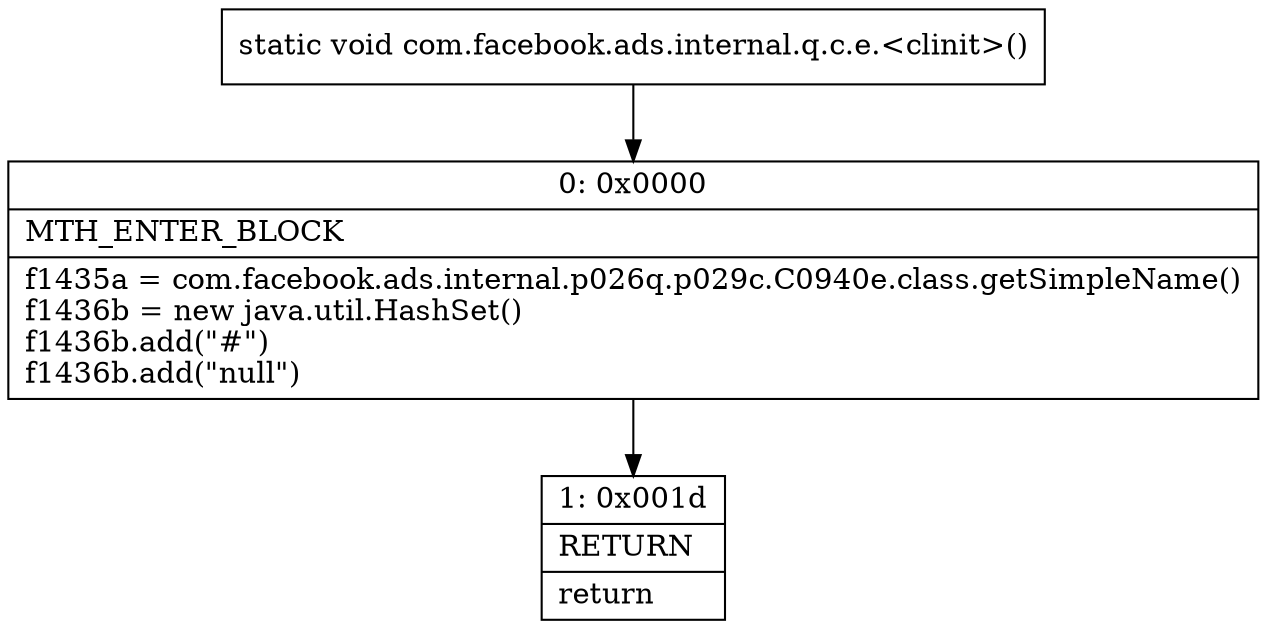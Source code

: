 digraph "CFG forcom.facebook.ads.internal.q.c.e.\<clinit\>()V" {
Node_0 [shape=record,label="{0\:\ 0x0000|MTH_ENTER_BLOCK\l|f1435a = com.facebook.ads.internal.p026q.p029c.C0940e.class.getSimpleName()\lf1436b = new java.util.HashSet()\lf1436b.add(\"#\")\lf1436b.add(\"null\")\l}"];
Node_1 [shape=record,label="{1\:\ 0x001d|RETURN\l|return\l}"];
MethodNode[shape=record,label="{static void com.facebook.ads.internal.q.c.e.\<clinit\>() }"];
MethodNode -> Node_0;
Node_0 -> Node_1;
}


